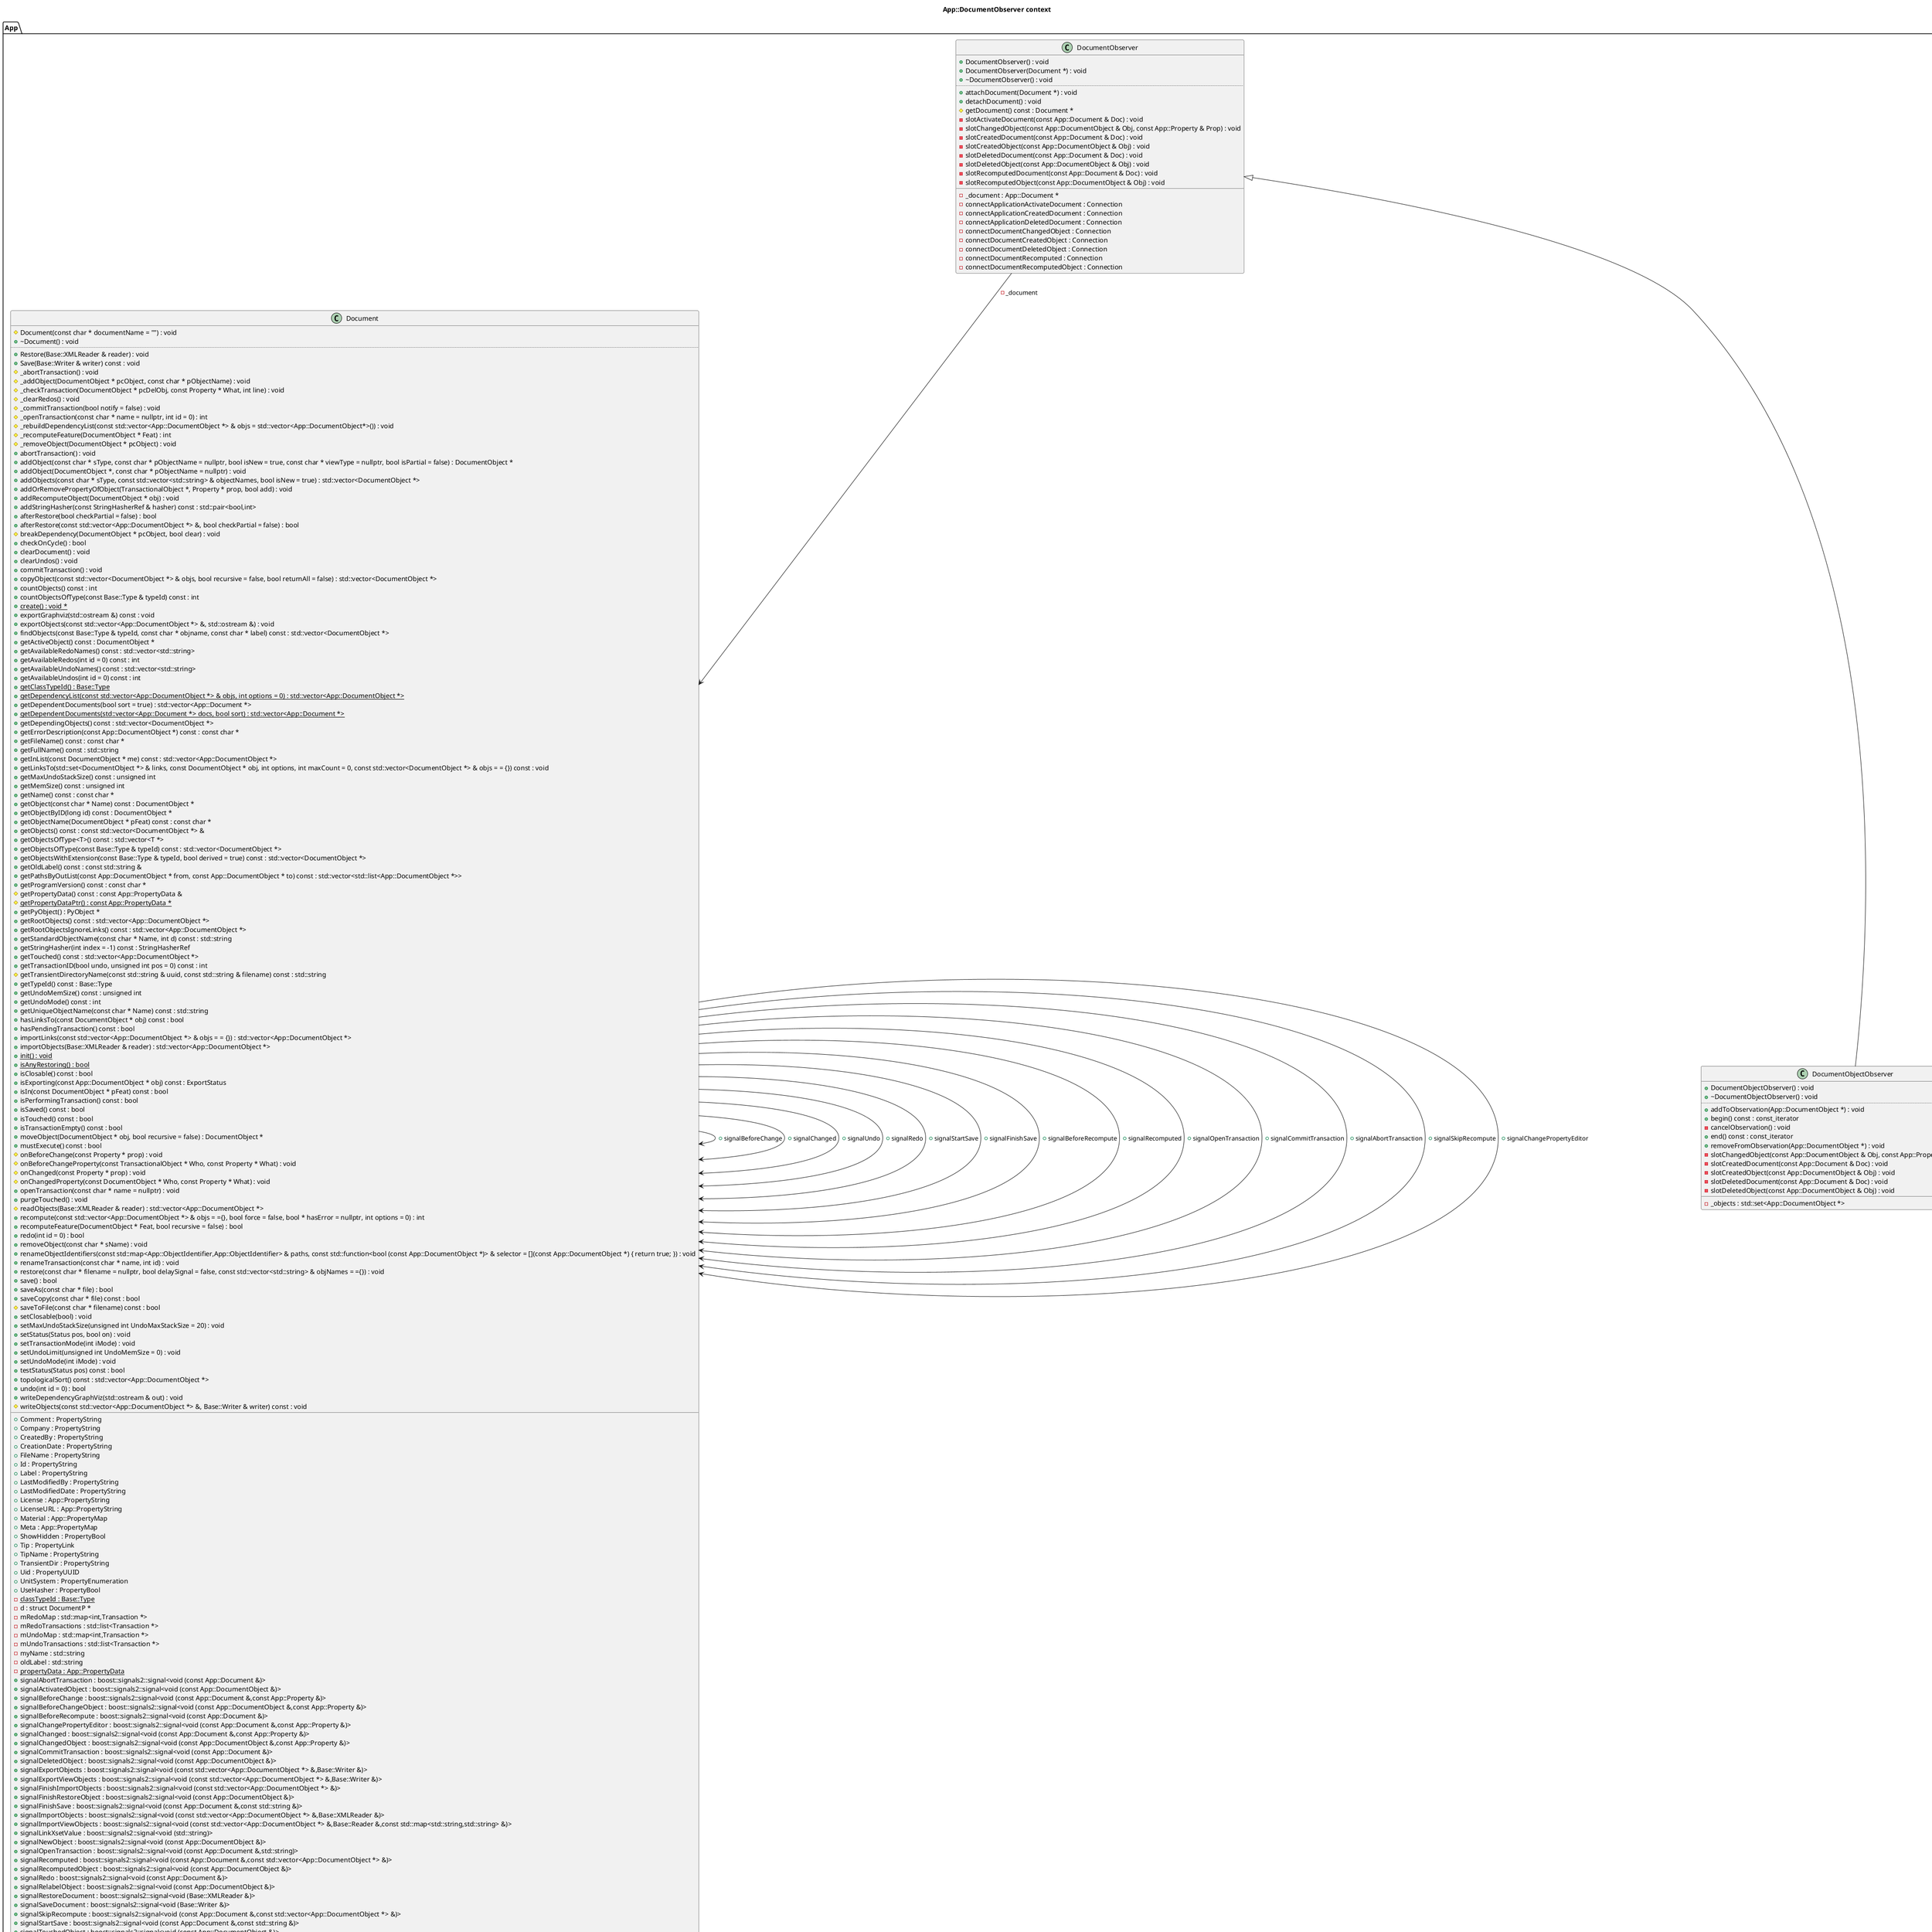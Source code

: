 @startuml
title App::DocumentObserver context
package [App] as C_0018282610363821501524 {
class "Document" as C_0016033603647734666392
class C_0016033603647734666392 [[https://github.com/FreeCAD/FreeCAD/blob/2fcc5317fe3aee96ca73475986a577719fc78e20/src/App/Document.h#L61{Document}]] {
#Document(const char * documentName = "") : void [[[https://github.com/FreeCAD/FreeCAD/blob/2fcc5317fe3aee96ca73475986a577719fc78e20/src/App/Document.h#L553{Document}]]]
+~Document() : void [[[https://github.com/FreeCAD/FreeCAD/blob/2fcc5317fe3aee96ca73475986a577719fc78e20/src/App/Document.h#L549{~Document}]]]
..
+Restore(Base::XMLReader & reader) : void [[[https://github.com/FreeCAD/FreeCAD/blob/2fcc5317fe3aee96ca73475986a577719fc78e20/src/App/Document.h#L245{Restore}]]]
+Save(Base::Writer & writer) const : void [[[https://github.com/FreeCAD/FreeCAD/blob/2fcc5317fe3aee96ca73475986a577719fc78e20/src/App/Document.h#L244{Save}]]]
#_abortTransaction() : void [[[https://github.com/FreeCAD/FreeCAD/blob/2fcc5317fe3aee96ca73475986a577719fc78e20/src/App/Document.h#L595{_abortTransaction}]]]
#_addObject(DocumentObject * pcObject, const char * pObjectName) : void [[[https://github.com/FreeCAD/FreeCAD/blob/2fcc5317fe3aee96ca73475986a577719fc78e20/src/App/Document.h#L556{_addObject}]]]
#_checkTransaction(DocumentObject * pcDelObj, const Property * What, int line) : void [[[https://github.com/FreeCAD/FreeCAD/blob/2fcc5317fe3aee96ca73475986a577719fc78e20/src/App/Document.h#L558{_checkTransaction}]]]
#_clearRedos() : void [[[https://github.com/FreeCAD/FreeCAD/blob/2fcc5317fe3aee96ca73475986a577719fc78e20/src/App/Document.h#L573{_clearRedos}]]]
#_commitTransaction(bool notify = false) : void [[[https://github.com/FreeCAD/FreeCAD/blob/2fcc5317fe3aee96ca73475986a577719fc78e20/src/App/Document.h#L593{_commitTransaction}]]]
#_openTransaction(const char * name = nullptr, int id = 0) : int [[[https://github.com/FreeCAD/FreeCAD/blob/2fcc5317fe3aee96ca73475986a577719fc78e20/src/App/Document.h#L591{_openTransaction}]]]
#_rebuildDependencyList(const std::vector<App::DocumentObject *> & objs = std::vector<App::DocumentObject*>()) : void [[[https://github.com/FreeCAD/FreeCAD/blob/2fcc5317fe3aee96ca73475986a577719fc78e20/src/App/Document.h#L576{_rebuildDependencyList}]]]
#_recomputeFeature(DocumentObject * Feat) : int [[[https://github.com/FreeCAD/FreeCAD/blob/2fcc5317fe3aee96ca73475986a577719fc78e20/src/App/Document.h#L572{_recomputeFeature}]]]
#_removeObject(DocumentObject * pcObject) : void [[[https://github.com/FreeCAD/FreeCAD/blob/2fcc5317fe3aee96ca73475986a577719fc78e20/src/App/Document.h#L555{_removeObject}]]]
+abortTransaction() : void [[[https://github.com/FreeCAD/FreeCAD/blob/2fcc5317fe3aee96ca73475986a577719fc78e20/src/App/Document.h#L401{abortTransaction}]]]
+addObject(const char * sType, const char * pObjectName = nullptr, bool isNew = true, const char * viewType = nullptr, bool isPartial = false) : DocumentObject * [[[https://github.com/FreeCAD/FreeCAD/blob/2fcc5317fe3aee96ca73475986a577719fc78e20/src/App/Document.h#L260{addObject}]]]
+addObject(DocumentObject *, const char * pObjectName = nullptr) : void [[[https://github.com/FreeCAD/FreeCAD/blob/2fcc5317fe3aee96ca73475986a577719fc78e20/src/App/Document.h#L278{addObject}]]]
+addObjects(const char * sType, const std::vector<std::string> & objectNames, bool isNew = true) : std::vector<DocumentObject *> [[[https://github.com/FreeCAD/FreeCAD/blob/2fcc5317fe3aee96ca73475986a577719fc78e20/src/App/Document.h#L268{addObjects}]]]
+addOrRemovePropertyOfObject(TransactionalObject *, Property * prop, bool add) : void [[[https://github.com/FreeCAD/FreeCAD/blob/2fcc5317fe3aee96ca73475986a577719fc78e20/src/App/Document.h#L434{addOrRemovePropertyOfObject}]]]
+addRecomputeObject(DocumentObject * obj) : void [[[https://github.com/FreeCAD/FreeCAD/blob/2fcc5317fe3aee96ca73475986a577719fc78e20/src/App/Document.h#L527{addRecomputeObject}]]]
+addStringHasher(const StringHasherRef & hasher) const : std::pair<bool,int> [[[https://github.com/FreeCAD/FreeCAD/blob/2fcc5317fe3aee96ca73475986a577719fc78e20/src/App/Document.h#L496{addStringHasher}]]]
+afterRestore(bool checkPartial = false) : bool [[[https://github.com/FreeCAD/FreeCAD/blob/2fcc5317fe3aee96ca73475986a577719fc78e20/src/App/Document.h#L203{afterRestore}]]]
+afterRestore(const std::vector<App::DocumentObject *> &, bool checkPartial = false) : bool [[[https://github.com/FreeCAD/FreeCAD/blob/2fcc5317fe3aee96ca73475986a577719fc78e20/src/App/Document.h#L204{afterRestore}]]]
#breakDependency(DocumentObject * pcObject, bool clear) : void [[[https://github.com/FreeCAD/FreeCAD/blob/2fcc5317fe3aee96ca73475986a577719fc78e20/src/App/Document.h#L559{breakDependency}]]]
+checkOnCycle() : bool [[[https://github.com/FreeCAD/FreeCAD/blob/2fcc5317fe3aee96ca73475986a577719fc78e20/src/App/Document.h#L442{checkOnCycle}]]]
+clearDocument() : void [[[https://github.com/FreeCAD/FreeCAD/blob/2fcc5317fe3aee96ca73475986a577719fc78e20/src/App/Document.h#L190{clearDocument}]]]
+clearUndos() : void [[[https://github.com/FreeCAD/FreeCAD/blob/2fcc5317fe3aee96ca73475986a577719fc78e20/src/App/Document.h#L418{clearUndos}]]]
+commitTransaction() : void [[[https://github.com/FreeCAD/FreeCAD/blob/2fcc5317fe3aee96ca73475986a577719fc78e20/src/App/Document.h#L399{commitTransaction}]]]
+copyObject(const std::vector<DocumentObject *> & objs, bool recursive = false, bool returnAll = false) : std::vector<DocumentObject *> [[[https://github.com/FreeCAD/FreeCAD/blob/2fcc5317fe3aee96ca73475986a577719fc78e20/src/App/Document.h#L292{copyObject}]]]
+countObjects() const : int [[[https://github.com/FreeCAD/FreeCAD/blob/2fcc5317fe3aee96ca73475986a577719fc78e20/src/App/Document.h#L328{countObjects}]]]
+countObjectsOfType(const Base::Type & typeId) const : int [[[https://github.com/FreeCAD/FreeCAD/blob/2fcc5317fe3aee96ca73475986a577719fc78e20/src/App/Document.h#L326{countObjectsOfType}]]]
{static} +create() : void * [[[https://github.com/FreeCAD/FreeCAD/blob/2fcc5317fe3aee96ca73475986a577719fc78e20/src/Base/BaseClass.h#L52{create}]]]
+exportGraphviz(std::ostream &) const : void [[[https://github.com/FreeCAD/FreeCAD/blob/2fcc5317fe3aee96ca73475986a577719fc78e20/src/App/Document.h#L211{exportGraphviz}]]]
+exportObjects(const std::vector<App::DocumentObject *> &, std::ostream &) : void [[[https://github.com/FreeCAD/FreeCAD/blob/2fcc5317fe3aee96ca73475986a577719fc78e20/src/App/Document.h#L210{exportObjects}]]]
+findObjects(const Base::Type & typeId, const char * objname, const char * label) const : std::vector<DocumentObject *> [[[https://github.com/FreeCAD/FreeCAD/blob/2fcc5317fe3aee96ca73475986a577719fc78e20/src/App/Document.h#L323{findObjects}]]]
+getActiveObject() const : DocumentObject * [[[https://github.com/FreeCAD/FreeCAD/blob/2fcc5317fe3aee96ca73475986a577719fc78e20/src/App/Document.h#L303{getActiveObject}]]]
+getAvailableRedoNames() const : std::vector<std::string> [[[https://github.com/FreeCAD/FreeCAD/blob/2fcc5317fe3aee96ca73475986a577719fc78e20/src/App/Document.h#L428{getAvailableRedoNames}]]]
+getAvailableRedos(int id = 0) const : int [[[https://github.com/FreeCAD/FreeCAD/blob/2fcc5317fe3aee96ca73475986a577719fc78e20/src/App/Document.h#L426{getAvailableRedos}]]]
+getAvailableUndoNames() const : std::vector<std::string> [[[https://github.com/FreeCAD/FreeCAD/blob/2fcc5317fe3aee96ca73475986a577719fc78e20/src/App/Document.h#L422{getAvailableUndoNames}]]]
+getAvailableUndos(int id = 0) const : int [[[https://github.com/FreeCAD/FreeCAD/blob/2fcc5317fe3aee96ca73475986a577719fc78e20/src/App/Document.h#L420{getAvailableUndos}]]]
{static} +getClassTypeId() : Base::Type [[[https://github.com/FreeCAD/FreeCAD/blob/2fcc5317fe3aee96ca73475986a577719fc78e20/src/Base/BaseClass.h#L49{getClassTypeId}]]]
{static} +getDependencyList(const std::vector<App::DocumentObject *> & objs, int options = 0) : std::vector<App::DocumentObject *> [[[https://github.com/FreeCAD/FreeCAD/blob/2fcc5317fe3aee96ca73475986a577719fc78e20/src/App/Document.h#L464{getDependencyList}]]]
+getDependentDocuments(bool sort = true) : std::vector<App::Document *> [[[https://github.com/FreeCAD/FreeCAD/blob/2fcc5317fe3aee96ca73475986a577719fc78e20/src/App/Document.h#L467{getDependentDocuments}]]]
{static} +getDependentDocuments(std::vector<App::Document *> docs, bool sort) : std::vector<App::Document *> [[[https://github.com/FreeCAD/FreeCAD/blob/2fcc5317fe3aee96ca73475986a577719fc78e20/src/App/Document.h#L468{getDependentDocuments}]]]
+getDependingObjects() const : std::vector<DocumentObject *> [[[https://github.com/FreeCAD/FreeCAD/blob/2fcc5317fe3aee96ca73475986a577719fc78e20/src/App/Document.h#L317{getDependingObjects}]]]
+getErrorDescription(const App::DocumentObject *) const : const char * [[[https://github.com/FreeCAD/FreeCAD/blob/2fcc5317fe3aee96ca73475986a577719fc78e20/src/App/Document.h#L356{getErrorDescription}]]]
+getFileName() const : const char * [[[https://github.com/FreeCAD/FreeCAD/blob/2fcc5317fe3aee96ca73475986a577719fc78e20/src/App/Document.h#L241{getFileName}]]]
+getFullName() const : std::string [[[https://github.com/FreeCAD/FreeCAD/blob/2fcc5317fe3aee96ca73475986a577719fc78e20/src/App/Document.h#L536{getFullName}]]]
+getInList(const DocumentObject * me) const : std::vector<App::DocumentObject *> [[[https://github.com/FreeCAD/FreeCAD/blob/2fcc5317fe3aee96ca73475986a577719fc78e20/src/App/Document.h#L444{getInList}]]]
+getLinksTo(std::set<DocumentObject *> & links, const DocumentObject * obj, int options, int maxCount = 0, const std::vector<DocumentObject *> & objs = = {}) const : void [[[https://github.com/FreeCAD/FreeCAD/blob/2fcc5317fe3aee96ca73475986a577719fc78e20/src/App/Document.h#L519{getLinksTo}]]]
+getMaxUndoStackSize() const : unsigned int [[[https://github.com/FreeCAD/FreeCAD/blob/2fcc5317fe3aee96ca73475986a577719fc78e20/src/App/Document.h#L416{getMaxUndoStackSize}]]]
+getMemSize() const : unsigned int [[[https://github.com/FreeCAD/FreeCAD/blob/2fcc5317fe3aee96ca73475986a577719fc78e20/src/App/Document.h#L248{getMemSize}]]]
+getName() const : const char * [[[https://github.com/FreeCAD/FreeCAD/blob/2fcc5317fe3aee96ca73475986a577719fc78e20/src/App/Document.h#L232{getName}]]]
+getObject(const char * Name) const : DocumentObject * [[[https://github.com/FreeCAD/FreeCAD/blob/2fcc5317fe3aee96ca73475986a577719fc78e20/src/App/Document.h#L305{getObject}]]]
+getObjectByID(long id) const : DocumentObject * [[[https://github.com/FreeCAD/FreeCAD/blob/2fcc5317fe3aee96ca73475986a577719fc78e20/src/App/Document.h#L307{getObjectByID}]]]
+getObjectName(DocumentObject * pFeat) const : const char * [[[https://github.com/FreeCAD/FreeCAD/blob/2fcc5317fe3aee96ca73475986a577719fc78e20/src/App/Document.h#L311{getObjectName}]]]
+getObjects() const : const std::vector<DocumentObject *> & [[[https://github.com/FreeCAD/FreeCAD/blob/2fcc5317fe3aee96ca73475986a577719fc78e20/src/App/Document.h#L319{getObjects}]]]
+getObjectsOfType<T>() const : std::vector<T *>
+getObjectsOfType(const Base::Type & typeId) const : std::vector<DocumentObject *> [[[https://github.com/FreeCAD/FreeCAD/blob/2fcc5317fe3aee96ca73475986a577719fc78e20/src/App/Document.h#L320{getObjectsOfType}]]]
+getObjectsWithExtension(const Base::Type & typeId, bool derived = true) const : std::vector<DocumentObject *> [[[https://github.com/FreeCAD/FreeCAD/blob/2fcc5317fe3aee96ca73475986a577719fc78e20/src/App/Document.h#L322{getObjectsWithExtension}]]]
+getOldLabel() const : const std::string & [[[https://github.com/FreeCAD/FreeCAD/blob/2fcc5317fe3aee96ca73475986a577719fc78e20/src/App/Document.h#L529{getOldLabel}]]]
+getPathsByOutList(const App::DocumentObject * from, const App::DocumentObject * to) const : std::vector<std::list<App::DocumentObject *>> [[[https://github.com/FreeCAD/FreeCAD/blob/2fcc5317fe3aee96ca73475986a577719fc78e20/src/App/Document.h#L479{getPathsByOutList}]]]
+getProgramVersion() const : const char * [[[https://github.com/FreeCAD/FreeCAD/blob/2fcc5317fe3aee96ca73475986a577719fc78e20/src/App/Document.h#L234{getProgramVersion}]]]
#getPropertyData() const : const App::PropertyData & [[[https://github.com/FreeCAD/FreeCAD/blob/2fcc5317fe3aee96ca73475986a577719fc78e20/src/App/PropertyContainer.h#L307{getPropertyData}]]]
{static} #getPropertyDataPtr() : const App::PropertyData * [[[https://github.com/FreeCAD/FreeCAD/blob/2fcc5317fe3aee96ca73475986a577719fc78e20/src/App/PropertyContainer.h#L306{getPropertyDataPtr}]]]
+getPyObject() : PyObject * [[[https://github.com/FreeCAD/FreeCAD/blob/2fcc5317fe3aee96ca73475986a577719fc78e20/src/App/Document.h#L534{getPyObject}]]]
+getRootObjects() const : std::vector<App::DocumentObject *> [[[https://github.com/FreeCAD/FreeCAD/blob/2fcc5317fe3aee96ca73475986a577719fc78e20/src/App/Document.h#L475{getRootObjects}]]]
+getRootObjectsIgnoreLinks() const : std::vector<App::DocumentObject *> [[[https://github.com/FreeCAD/FreeCAD/blob/2fcc5317fe3aee96ca73475986a577719fc78e20/src/App/Document.h#L477{getRootObjectsIgnoreLinks}]]]
+getStandardObjectName(const char * Name, int d) const : std::string [[[https://github.com/FreeCAD/FreeCAD/blob/2fcc5317fe3aee96ca73475986a577719fc78e20/src/App/Document.h#L315{getStandardObjectName}]]]
+getStringHasher(int index = -1) const : StringHasherRef [[[https://github.com/FreeCAD/FreeCAD/blob/2fcc5317fe3aee96ca73475986a577719fc78e20/src/App/Document.h#L508{getStringHasher}]]]
+getTouched() const : std::vector<App::DocumentObject *> [[[https://github.com/FreeCAD/FreeCAD/blob/2fcc5317fe3aee96ca73475986a577719fc78e20/src/App/Document.h#L341{getTouched}]]]
+getTransactionID(bool undo, unsigned int pos = 0) const : int [[[https://github.com/FreeCAD/FreeCAD/blob/2fcc5317fe3aee96ca73475986a577719fc78e20/src/App/Document.h#L405{getTransactionID}]]]
#getTransientDirectoryName(const std::string & uuid, const std::string & filename) const : std::string [[[https://github.com/FreeCAD/FreeCAD/blob/2fcc5317fe3aee96ca73475986a577719fc78e20/src/App/Document.h#L579{getTransientDirectoryName}]]]
+getTypeId() const : Base::Type [[[https://github.com/FreeCAD/FreeCAD/blob/2fcc5317fe3aee96ca73475986a577719fc78e20/src/Base/BaseClass.h#L50{getTypeId}]]]
+getUndoMemSize() const : unsigned int [[[https://github.com/FreeCAD/FreeCAD/blob/2fcc5317fe3aee96ca73475986a577719fc78e20/src/App/Document.h#L412{getUndoMemSize}]]]
+getUndoMode() const : int [[[https://github.com/FreeCAD/FreeCAD/blob/2fcc5317fe3aee96ca73475986a577719fc78e20/src/App/Document.h#L384{getUndoMode}]]]
+getUniqueObjectName(const char * Name) const : std::string [[[https://github.com/FreeCAD/FreeCAD/blob/2fcc5317fe3aee96ca73475986a577719fc78e20/src/App/Document.h#L313{getUniqueObjectName}]]]
+hasLinksTo(const DocumentObject * obj) const : bool [[[https://github.com/FreeCAD/FreeCAD/blob/2fcc5317fe3aee96ca73475986a577719fc78e20/src/App/Document.h#L524{hasLinksTo}]]]
+hasPendingTransaction() const : bool [[[https://github.com/FreeCAD/FreeCAD/blob/2fcc5317fe3aee96ca73475986a577719fc78e20/src/App/Document.h#L403{hasPendingTransaction}]]]
+importLinks(const std::vector<App::DocumentObject *> & objs = = {}) : std::vector<App::DocumentObject *> [[[https://github.com/FreeCAD/FreeCAD/blob/2fcc5317fe3aee96ca73475986a577719fc78e20/src/App/Document.h#L225{importLinks}]]]
+importObjects(Base::XMLReader & reader) : std::vector<App::DocumentObject *> [[[https://github.com/FreeCAD/FreeCAD/blob/2fcc5317fe3aee96ca73475986a577719fc78e20/src/App/Document.h#L212{importObjects}]]]
{static} +init() : void [[[https://github.com/FreeCAD/FreeCAD/blob/2fcc5317fe3aee96ca73475986a577719fc78e20/src/Base/BaseClass.h#L51{init}]]]
{static} +isAnyRestoring() : bool [[[https://github.com/FreeCAD/FreeCAD/blob/2fcc5317fe3aee96ca73475986a577719fc78e20/src/App/Document.h#L539{isAnyRestoring}]]]
+isClosable() const : bool [[[https://github.com/FreeCAD/FreeCAD/blob/2fcc5317fe3aee96ca73475986a577719fc78e20/src/App/Document.h#L345{isClosable}]]]
+isExporting(const App::DocumentObject * obj) const : ExportStatus [[[https://github.com/FreeCAD/FreeCAD/blob/2fcc5317fe3aee96ca73475986a577719fc78e20/src/App/Document.h#L209{isExporting}]]]
+isIn(const DocumentObject * pFeat) const : bool [[[https://github.com/FreeCAD/FreeCAD/blob/2fcc5317fe3aee96ca73475986a577719fc78e20/src/App/Document.h#L309{isIn}]]]
+isPerformingTransaction() const : bool [[[https://github.com/FreeCAD/FreeCAD/blob/2fcc5317fe3aee96ca73475986a577719fc78e20/src/App/Document.h#L432{isPerformingTransaction}]]]
+isSaved() const : bool [[[https://github.com/FreeCAD/FreeCAD/blob/2fcc5317fe3aee96ca73475986a577719fc78e20/src/App/Document.h#L230{isSaved}]]]
+isTouched() const : bool [[[https://github.com/FreeCAD/FreeCAD/blob/2fcc5317fe3aee96ca73475986a577719fc78e20/src/App/Document.h#L337{isTouched}]]]
+isTransactionEmpty() const : bool [[[https://github.com/FreeCAD/FreeCAD/blob/2fcc5317fe3aee96ca73475986a577719fc78e20/src/App/Document.h#L408{isTransactionEmpty}]]]
+moveObject(DocumentObject * obj, bool recursive = false) : DocumentObject * [[[https://github.com/FreeCAD/FreeCAD/blob/2fcc5317fe3aee96ca73475986a577719fc78e20/src/App/Document.h#L301{moveObject}]]]
+mustExecute() const : bool [[[https://github.com/FreeCAD/FreeCAD/blob/2fcc5317fe3aee96ca73475986a577719fc78e20/src/App/Document.h#L339{mustExecute}]]]
#onBeforeChange(const Property * prop) : void [[[https://github.com/FreeCAD/FreeCAD/blob/2fcc5317fe3aee96ca73475986a577719fc78e20/src/App/Document.h#L564{onBeforeChange}]]]
#onBeforeChangeProperty(const TransactionalObject * Who, const Property * What) : void [[[https://github.com/FreeCAD/FreeCAD/blob/2fcc5317fe3aee96ca73475986a577719fc78e20/src/App/Document.h#L567{onBeforeChangeProperty}]]]
#onChanged(const Property * prop) : void [[[https://github.com/FreeCAD/FreeCAD/blob/2fcc5317fe3aee96ca73475986a577719fc78e20/src/App/Document.h#L565{onChanged}]]]
#onChangedProperty(const DocumentObject * Who, const Property * What) : void [[[https://github.com/FreeCAD/FreeCAD/blob/2fcc5317fe3aee96ca73475986a577719fc78e20/src/App/Document.h#L569{onChangedProperty}]]]
+openTransaction(const char * name = nullptr) : void [[[https://github.com/FreeCAD/FreeCAD/blob/2fcc5317fe3aee96ca73475986a577719fc78e20/src/App/Document.h#L395{openTransaction}]]]
+purgeTouched() : void [[[https://github.com/FreeCAD/FreeCAD/blob/2fcc5317fe3aee96ca73475986a577719fc78e20/src/App/Document.h#L335{purgeTouched}]]]
#readObjects(Base::XMLReader & reader) : std::vector<App::DocumentObject *> [[[https://github.com/FreeCAD/FreeCAD/blob/2fcc5317fe3aee96ca73475986a577719fc78e20/src/App/Document.h#L560{readObjects}]]]
+recompute(const std::vector<App::DocumentObject *> & objs = ={}, bool force = false, bool * hasError = nullptr, int options = 0) : int [[[https://github.com/FreeCAD/FreeCAD/blob/2fcc5317fe3aee96ca73475986a577719fc78e20/src/App/Document.h#L351{recompute}]]]
+recomputeFeature(DocumentObject * Feat, bool recursive = false) : bool [[[https://github.com/FreeCAD/FreeCAD/blob/2fcc5317fe3aee96ca73475986a577719fc78e20/src/App/Document.h#L354{recomputeFeature}]]]
+redo(int id = 0) : bool [[[https://github.com/FreeCAD/FreeCAD/blob/2fcc5317fe3aee96ca73475986a577719fc78e20/src/App/Document.h#L430{redo}]]]
+removeObject(const char * sName) : void [[[https://github.com/FreeCAD/FreeCAD/blob/2fcc5317fe3aee96ca73475986a577719fc78e20/src/App/Document.h#L270{removeObject}]]]
+renameObjectIdentifiers(const std::map<App::ObjectIdentifier,App::ObjectIdentifier> & paths, const std::function<bool (const App::DocumentObject *)> & selector = [](const App::DocumentObject *) { return true; }) : void [[[https://github.com/FreeCAD/FreeCAD/blob/2fcc5317fe3aee96ca73475986a577719fc78e20/src/App/Document.h#L532{renameObjectIdentifiers}]]]
+renameTransaction(const char * name, int id) : void [[[https://github.com/FreeCAD/FreeCAD/blob/2fcc5317fe3aee96ca73475986a577719fc78e20/src/App/Document.h#L397{renameTransaction}]]]
+restore(const char * filename = nullptr, bool delaySignal = false, const std::vector<std::string> & objNames = ={}) : void [[[https://github.com/FreeCAD/FreeCAD/blob/2fcc5317fe3aee96ca73475986a577719fc78e20/src/App/Document.h#L201{restore}]]]
+save() : bool [[[https://github.com/FreeCAD/FreeCAD/blob/2fcc5317fe3aee96ca73475986a577719fc78e20/src/App/Document.h#L197{save}]]]
+saveAs(const char * file) : bool [[[https://github.com/FreeCAD/FreeCAD/blob/2fcc5317fe3aee96ca73475986a577719fc78e20/src/App/Document.h#L198{saveAs}]]]
+saveCopy(const char * file) const : bool [[[https://github.com/FreeCAD/FreeCAD/blob/2fcc5317fe3aee96ca73475986a577719fc78e20/src/App/Document.h#L199{saveCopy}]]]
#saveToFile(const char * filename) const : bool [[[https://github.com/FreeCAD/FreeCAD/blob/2fcc5317fe3aee96ca73475986a577719fc78e20/src/App/Document.h#L562{saveToFile}]]]
+setClosable(bool) : void [[[https://github.com/FreeCAD/FreeCAD/blob/2fcc5317fe3aee96ca73475986a577719fc78e20/src/App/Document.h#L343{setClosable}]]]
+setMaxUndoStackSize(unsigned int UndoMaxStackSize = 20) : void [[[https://github.com/FreeCAD/FreeCAD/blob/2fcc5317fe3aee96ca73475986a577719fc78e20/src/App/Document.h#L414{setMaxUndoStackSize}]]]
+setStatus(Status pos, bool on) : void [[[https://github.com/FreeCAD/FreeCAD/blob/2fcc5317fe3aee96ca73475986a577719fc78e20/src/App/Document.h#L360{setStatus}]]]
+setTransactionMode(int iMode) : void [[[https://github.com/FreeCAD/FreeCAD/blob/2fcc5317fe3aee96ca73475986a577719fc78e20/src/App/Document.h#L386{setTransactionMode}]]]
+setUndoLimit(unsigned int UndoMemSize = 0) : void [[[https://github.com/FreeCAD/FreeCAD/blob/2fcc5317fe3aee96ca73475986a577719fc78e20/src/App/Document.h#L410{setUndoLimit}]]]
+setUndoMode(int iMode) : void [[[https://github.com/FreeCAD/FreeCAD/blob/2fcc5317fe3aee96ca73475986a577719fc78e20/src/App/Document.h#L382{setUndoMode}]]]
+testStatus(Status pos) const : bool [[[https://github.com/FreeCAD/FreeCAD/blob/2fcc5317fe3aee96ca73475986a577719fc78e20/src/App/Document.h#L358{testStatus}]]]
+topologicalSort() const : std::vector<App::DocumentObject *> [[[https://github.com/FreeCAD/FreeCAD/blob/2fcc5317fe3aee96ca73475986a577719fc78e20/src/App/Document.h#L473{topologicalSort}]]]
+undo(int id = 0) : bool [[[https://github.com/FreeCAD/FreeCAD/blob/2fcc5317fe3aee96ca73475986a577719fc78e20/src/App/Document.h#L424{undo}]]]
+writeDependencyGraphViz(std::ostream & out) : void [[[https://github.com/FreeCAD/FreeCAD/blob/2fcc5317fe3aee96ca73475986a577719fc78e20/src/App/Document.h#L440{writeDependencyGraphViz}]]]
#writeObjects(const std::vector<App::DocumentObject *> &, Base::Writer & writer) const : void [[[https://github.com/FreeCAD/FreeCAD/blob/2fcc5317fe3aee96ca73475986a577719fc78e20/src/App/Document.h#L561{writeObjects}]]]
__
+Comment : PropertyString [[[https://github.com/FreeCAD/FreeCAD/blob/2fcc5317fe3aee96ca73475986a577719fc78e20/src/App/Document.h#L100{Comment}]]]
+Company : PropertyString [[[https://github.com/FreeCAD/FreeCAD/blob/2fcc5317fe3aee96ca73475986a577719fc78e20/src/App/Document.h#L96{Company}]]]
+CreatedBy : PropertyString [[[https://github.com/FreeCAD/FreeCAD/blob/2fcc5317fe3aee96ca73475986a577719fc78e20/src/App/Document.h#L90{CreatedBy}]]]
+CreationDate : PropertyString [[[https://github.com/FreeCAD/FreeCAD/blob/2fcc5317fe3aee96ca73475986a577719fc78e20/src/App/Document.h#L91{CreationDate}]]]
+FileName : PropertyString [[[https://github.com/FreeCAD/FreeCAD/blob/2fcc5317fe3aee96ca73475986a577719fc78e20/src/App/Document.h#L88{FileName}]]]
+Id : PropertyString [[[https://github.com/FreeCAD/FreeCAD/blob/2fcc5317fe3aee96ca73475986a577719fc78e20/src/App/Document.h#L102{Id}]]]
+Label : PropertyString [[[https://github.com/FreeCAD/FreeCAD/blob/2fcc5317fe3aee96ca73475986a577719fc78e20/src/App/Document.h#L86{Label}]]]
+LastModifiedBy : PropertyString [[[https://github.com/FreeCAD/FreeCAD/blob/2fcc5317fe3aee96ca73475986a577719fc78e20/src/App/Document.h#L93{LastModifiedBy}]]]
+LastModifiedDate : PropertyString [[[https://github.com/FreeCAD/FreeCAD/blob/2fcc5317fe3aee96ca73475986a577719fc78e20/src/App/Document.h#L94{LastModifiedDate}]]]
+License : App::PropertyString [[[https://github.com/FreeCAD/FreeCAD/blob/2fcc5317fe3aee96ca73475986a577719fc78e20/src/App/Document.h#L106{License}]]]
+LicenseURL : App::PropertyString [[[https://github.com/FreeCAD/FreeCAD/blob/2fcc5317fe3aee96ca73475986a577719fc78e20/src/App/Document.h#L108{LicenseURL}]]]
+Material : App::PropertyMap [[[https://github.com/FreeCAD/FreeCAD/blob/2fcc5317fe3aee96ca73475986a577719fc78e20/src/App/Document.h#L112{Material}]]]
+Meta : App::PropertyMap [[[https://github.com/FreeCAD/FreeCAD/blob/2fcc5317fe3aee96ca73475986a577719fc78e20/src/App/Document.h#L110{Meta}]]]
+ShowHidden : PropertyBool [[[https://github.com/FreeCAD/FreeCAD/blob/2fcc5317fe3aee96ca73475986a577719fc78e20/src/App/Document.h#L120{ShowHidden}]]]
+Tip : PropertyLink [[[https://github.com/FreeCAD/FreeCAD/blob/2fcc5317fe3aee96ca73475986a577719fc78e20/src/App/Document.h#L116{Tip}]]]
+TipName : PropertyString [[[https://github.com/FreeCAD/FreeCAD/blob/2fcc5317fe3aee96ca73475986a577719fc78e20/src/App/Document.h#L118{TipName}]]]
+TransientDir : PropertyString [[[https://github.com/FreeCAD/FreeCAD/blob/2fcc5317fe3aee96ca73475986a577719fc78e20/src/App/Document.h#L114{TransientDir}]]]
+Uid : PropertyUUID [[[https://github.com/FreeCAD/FreeCAD/blob/2fcc5317fe3aee96ca73475986a577719fc78e20/src/App/Document.h#L104{Uid}]]]
+UnitSystem : PropertyEnumeration [[[https://github.com/FreeCAD/FreeCAD/blob/2fcc5317fe3aee96ca73475986a577719fc78e20/src/App/Document.h#L98{UnitSystem}]]]
+UseHasher : PropertyBool [[[https://github.com/FreeCAD/FreeCAD/blob/2fcc5317fe3aee96ca73475986a577719fc78e20/src/App/Document.h#L122{UseHasher}]]]
{static} -classTypeId : Base::Type [[[https://github.com/FreeCAD/FreeCAD/blob/2fcc5317fe3aee96ca73475986a577719fc78e20/src/Base/BaseClass.h#L55{classTypeId}]]]
-d : struct DocumentP * [[[https://github.com/FreeCAD/FreeCAD/blob/2fcc5317fe3aee96ca73475986a577719fc78e20/src/App/Document.h#L604{d}]]]
-mRedoMap : std::map<int,Transaction *> [[[https://github.com/FreeCAD/FreeCAD/blob/2fcc5317fe3aee96ca73475986a577719fc78e20/src/App/Document.h#L602{mRedoMap}]]]
-mRedoTransactions : std::list<Transaction *> [[[https://github.com/FreeCAD/FreeCAD/blob/2fcc5317fe3aee96ca73475986a577719fc78e20/src/App/Document.h#L601{mRedoTransactions}]]]
-mUndoMap : std::map<int,Transaction *> [[[https://github.com/FreeCAD/FreeCAD/blob/2fcc5317fe3aee96ca73475986a577719fc78e20/src/App/Document.h#L600{mUndoMap}]]]
-mUndoTransactions : std::list<Transaction *> [[[https://github.com/FreeCAD/FreeCAD/blob/2fcc5317fe3aee96ca73475986a577719fc78e20/src/App/Document.h#L599{mUndoTransactions}]]]
-myName : std::string [[[https://github.com/FreeCAD/FreeCAD/blob/2fcc5317fe3aee96ca73475986a577719fc78e20/src/App/Document.h#L607{myName}]]]
-oldLabel : std::string [[[https://github.com/FreeCAD/FreeCAD/blob/2fcc5317fe3aee96ca73475986a577719fc78e20/src/App/Document.h#L606{oldLabel}]]]
{static} -propertyData : App::PropertyData [[[https://github.com/FreeCAD/FreeCAD/blob/2fcc5317fe3aee96ca73475986a577719fc78e20/src/App/PropertyContainer.h#L309{propertyData}]]]
+signalAbortTransaction : boost::signals2::signal<void (const App::Document &)> [[[https://github.com/FreeCAD/FreeCAD/blob/2fcc5317fe3aee96ca73475986a577719fc78e20/src/App/Document.h#L182{signalAbortTransaction}]]]
+signalActivatedObject : boost::signals2::signal<void (const App::DocumentObject &)> [[[https://github.com/FreeCAD/FreeCAD/blob/2fcc5317fe3aee96ca73475986a577719fc78e20/src/App/Document.h#L145{signalActivatedObject}]]]
+signalBeforeChange : boost::signals2::signal<void (const App::Document &,const App::Property &)> [[[https://github.com/FreeCAD/FreeCAD/blob/2fcc5317fe3aee96ca73475986a577719fc78e20/src/App/Document.h#L128{signalBeforeChange}]]]
+signalBeforeChangeObject : boost::signals2::signal<void (const App::DocumentObject &,const App::Property &)> [[[https://github.com/FreeCAD/FreeCAD/blob/2fcc5317fe3aee96ca73475986a577719fc78e20/src/App/Document.h#L137{signalBeforeChangeObject}]]]
+signalBeforeRecompute : boost::signals2::signal<void (const App::Document &)> [[[https://github.com/FreeCAD/FreeCAD/blob/2fcc5317fe3aee96ca73475986a577719fc78e20/src/App/Document.h#L174{signalBeforeRecompute}]]]
+signalChangePropertyEditor : boost::signals2::signal<void (const App::Document &,const App::Property &)> [[[https://github.com/FreeCAD/FreeCAD/blob/2fcc5317fe3aee96ca73475986a577719fc78e20/src/App/Document.h#L185{signalChangePropertyEditor}]]]
+signalChanged : boost::signals2::signal<void (const App::Document &,const App::Property &)> [[[https://github.com/FreeCAD/FreeCAD/blob/2fcc5317fe3aee96ca73475986a577719fc78e20/src/App/Document.h#L130{signalChanged}]]]
+signalChangedObject : boost::signals2::signal<void (const App::DocumentObject &,const App::Property &)> [[[https://github.com/FreeCAD/FreeCAD/blob/2fcc5317fe3aee96ca73475986a577719fc78e20/src/App/Document.h#L139{signalChangedObject}]]]
+signalCommitTransaction : boost::signals2::signal<void (const App::Document &)> [[[https://github.com/FreeCAD/FreeCAD/blob/2fcc5317fe3aee96ca73475986a577719fc78e20/src/App/Document.h#L180{signalCommitTransaction}]]]
+signalDeletedObject : boost::signals2::signal<void (const App::DocumentObject &)> [[[https://github.com/FreeCAD/FreeCAD/blob/2fcc5317fe3aee96ca73475986a577719fc78e20/src/App/Document.h#L135{signalDeletedObject}]]]
+signalExportObjects : boost::signals2::signal<void (const std::vector<App::DocumentObject *> &,Base::Writer &)> [[[https://github.com/FreeCAD/FreeCAD/blob/2fcc5317fe3aee96ca73475986a577719fc78e20/src/App/Document.h#L162{signalExportObjects}]]]
+signalExportViewObjects : boost::signals2::signal<void (const std::vector<App::DocumentObject *> &,Base::Writer &)> [[[https://github.com/FreeCAD/FreeCAD/blob/2fcc5317fe3aee96ca73475986a577719fc78e20/src/App/Document.h#L164{signalExportViewObjects}]]]
+signalFinishImportObjects : boost::signals2::signal<void (const std::vector<App::DocumentObject *> &)> [[[https://github.com/FreeCAD/FreeCAD/blob/2fcc5317fe3aee96ca73475986a577719fc78e20/src/App/Document.h#L169{signalFinishImportObjects}]]]
+signalFinishRestoreObject : boost::signals2::signal<void (const App::DocumentObject &)> [[[https://github.com/FreeCAD/FreeCAD/blob/2fcc5317fe3aee96ca73475986a577719fc78e20/src/App/Document.h#L184{signalFinishRestoreObject}]]]
+signalFinishSave : boost::signals2::signal<void (const App::Document &,const std::string &)> [[[https://github.com/FreeCAD/FreeCAD/blob/2fcc5317fe3aee96ca73475986a577719fc78e20/src/App/Document.h#L173{signalFinishSave}]]]
+signalImportObjects : boost::signals2::signal<void (const std::vector<App::DocumentObject *> &,Base::XMLReader &)> [[[https://github.com/FreeCAD/FreeCAD/blob/2fcc5317fe3aee96ca73475986a577719fc78e20/src/App/Document.h#L166{signalImportObjects}]]]
+signalImportViewObjects : boost::signals2::signal<void (const std::vector<App::DocumentObject *> &,Base::Reader &,const std::map<std::string,std::string> &)> [[[https://github.com/FreeCAD/FreeCAD/blob/2fcc5317fe3aee96ca73475986a577719fc78e20/src/App/Document.h#L168{signalImportViewObjects}]]]
+signalLinkXsetValue : boost::signals2::signal<void (std::string)> [[[https://github.com/FreeCAD/FreeCAD/blob/2fcc5317fe3aee96ca73475986a577719fc78e20/src/App/Document.h#L187{signalLinkXsetValue}]]]
+signalNewObject : boost::signals2::signal<void (const App::DocumentObject &)> [[[https://github.com/FreeCAD/FreeCAD/blob/2fcc5317fe3aee96ca73475986a577719fc78e20/src/App/Document.h#L132{signalNewObject}]]]
+signalOpenTransaction : boost::signals2::signal<void (const App::Document &,std::string)> [[[https://github.com/FreeCAD/FreeCAD/blob/2fcc5317fe3aee96ca73475986a577719fc78e20/src/App/Document.h#L178{signalOpenTransaction}]]]
+signalRecomputed : boost::signals2::signal<void (const App::Document &,const std::vector<App::DocumentObject *> &)> [[[https://github.com/FreeCAD/FreeCAD/blob/2fcc5317fe3aee96ca73475986a577719fc78e20/src/App/Document.h#L175{signalRecomputed}]]]
+signalRecomputedObject : boost::signals2::signal<void (const App::DocumentObject &)> [[[https://github.com/FreeCAD/FreeCAD/blob/2fcc5317fe3aee96ca73475986a577719fc78e20/src/App/Document.h#L176{signalRecomputedObject}]]]
+signalRedo : boost::signals2::signal<void (const App::Document &)> [[[https://github.com/FreeCAD/FreeCAD/blob/2fcc5317fe3aee96ca73475986a577719fc78e20/src/App/Document.h#L153{signalRedo}]]]
+signalRelabelObject : boost::signals2::signal<void (const App::DocumentObject &)> [[[https://github.com/FreeCAD/FreeCAD/blob/2fcc5317fe3aee96ca73475986a577719fc78e20/src/App/Document.h#L143{signalRelabelObject}]]]
+signalRestoreDocument : boost::signals2::signal<void (Base::XMLReader &)> [[[https://github.com/FreeCAD/FreeCAD/blob/2fcc5317fe3aee96ca73475986a577719fc78e20/src/App/Document.h#L160{signalRestoreDocument}]]]
+signalSaveDocument : boost::signals2::signal<void (Base::Writer &)> [[[https://github.com/FreeCAD/FreeCAD/blob/2fcc5317fe3aee96ca73475986a577719fc78e20/src/App/Document.h#L159{signalSaveDocument}]]]
+signalSkipRecompute : boost::signals2::signal<void (const App::Document &,const std::vector<App::DocumentObject *> &)> [[[https://github.com/FreeCAD/FreeCAD/blob/2fcc5317fe3aee96ca73475986a577719fc78e20/src/App/Document.h#L183{signalSkipRecompute}]]]
+signalStartSave : boost::signals2::signal<void (const App::Document &,const std::string &)> [[[https://github.com/FreeCAD/FreeCAD/blob/2fcc5317fe3aee96ca73475986a577719fc78e20/src/App/Document.h#L171{signalStartSave}]]]
+signalTouchedObject : boost::signals2::signal<void (const App::DocumentObject &)> [[[https://github.com/FreeCAD/FreeCAD/blob/2fcc5317fe3aee96ca73475986a577719fc78e20/src/App/Document.h#L141{signalTouchedObject}]]]
+signalTransactionAppend : boost::signals2::signal<void (const App::DocumentObject &,Transaction *)> [[[https://github.com/FreeCAD/FreeCAD/blob/2fcc5317fe3aee96ca73475986a577719fc78e20/src/App/Document.h#L147{signalTransactionAppend}]]]
+signalTransactionRemove : boost::signals2::signal<void (const App::DocumentObject &,Transaction *)> [[[https://github.com/FreeCAD/FreeCAD/blob/2fcc5317fe3aee96ca73475986a577719fc78e20/src/App/Document.h#L149{signalTransactionRemove}]]]
+signalUndo : boost::signals2::signal<void (const App::Document &)> [[[https://github.com/FreeCAD/FreeCAD/blob/2fcc5317fe3aee96ca73475986a577719fc78e20/src/App/Document.h#L151{signalUndo}]]]
}
class "DocumentObserver" as C_0012419734982262909081
class C_0012419734982262909081 [[https://github.com/FreeCAD/FreeCAD/blob/2fcc5317fe3aee96ca73475986a577719fc78e20/src/App/DocumentObserver.h#L506{DocumentObserver}]] {
+DocumentObserver() : void [[[https://github.com/FreeCAD/FreeCAD/blob/2fcc5317fe3aee96ca73475986a577719fc78e20/src/App/DocumentObserver.h#L511{DocumentObserver}]]]
+DocumentObserver(Document *) : void [[[https://github.com/FreeCAD/FreeCAD/blob/2fcc5317fe3aee96ca73475986a577719fc78e20/src/App/DocumentObserver.h#L512{DocumentObserver}]]]
+~DocumentObserver() : void [[[https://github.com/FreeCAD/FreeCAD/blob/2fcc5317fe3aee96ca73475986a577719fc78e20/src/App/DocumentObserver.h#L513{~DocumentObserver}]]]
..
+attachDocument(Document *) : void [[[https://github.com/FreeCAD/FreeCAD/blob/2fcc5317fe3aee96ca73475986a577719fc78e20/src/App/DocumentObserver.h#L518{attachDocument}]]]
+detachDocument() : void [[[https://github.com/FreeCAD/FreeCAD/blob/2fcc5317fe3aee96ca73475986a577719fc78e20/src/App/DocumentObserver.h#L522{detachDocument}]]]
#getDocument() const : Document * [[[https://github.com/FreeCAD/FreeCAD/blob/2fcc5317fe3aee96ca73475986a577719fc78e20/src/App/DocumentObserver.h#L543{getDocument}]]]
-slotActivateDocument(const App::Document & Doc) : void [[[https://github.com/FreeCAD/FreeCAD/blob/2fcc5317fe3aee96ca73475986a577719fc78e20/src/App/DocumentObserver.h#L530{slotActivateDocument}]]]
-slotChangedObject(const App::DocumentObject & Obj, const App::Property & Prop) : void [[[https://github.com/FreeCAD/FreeCAD/blob/2fcc5317fe3aee96ca73475986a577719fc78e20/src/App/DocumentObserver.h#L536{slotChangedObject}]]]
-slotCreatedDocument(const App::Document & Doc) : void [[[https://github.com/FreeCAD/FreeCAD/blob/2fcc5317fe3aee96ca73475986a577719fc78e20/src/App/DocumentObserver.h#L526{slotCreatedDocument}]]]
-slotCreatedObject(const App::DocumentObject & Obj) : void [[[https://github.com/FreeCAD/FreeCAD/blob/2fcc5317fe3aee96ca73475986a577719fc78e20/src/App/DocumentObserver.h#L532{slotCreatedObject}]]]
-slotDeletedDocument(const App::Document & Doc) : void [[[https://github.com/FreeCAD/FreeCAD/blob/2fcc5317fe3aee96ca73475986a577719fc78e20/src/App/DocumentObserver.h#L528{slotDeletedDocument}]]]
-slotDeletedObject(const App::DocumentObject & Obj) : void [[[https://github.com/FreeCAD/FreeCAD/blob/2fcc5317fe3aee96ca73475986a577719fc78e20/src/App/DocumentObserver.h#L534{slotDeletedObject}]]]
-slotRecomputedDocument(const App::Document & Doc) : void [[[https://github.com/FreeCAD/FreeCAD/blob/2fcc5317fe3aee96ca73475986a577719fc78e20/src/App/DocumentObserver.h#L540{slotRecomputedDocument}]]]
-slotRecomputedObject(const App::DocumentObject & Obj) : void [[[https://github.com/FreeCAD/FreeCAD/blob/2fcc5317fe3aee96ca73475986a577719fc78e20/src/App/DocumentObserver.h#L538{slotRecomputedObject}]]]
__
-_document : App::Document * [[[https://github.com/FreeCAD/FreeCAD/blob/2fcc5317fe3aee96ca73475986a577719fc78e20/src/App/DocumentObserver.h#L546{_document}]]]
-connectApplicationActivateDocument : Connection [[[https://github.com/FreeCAD/FreeCAD/blob/2fcc5317fe3aee96ca73475986a577719fc78e20/src/App/DocumentObserver.h#L550{connectApplicationActivateDocument}]]]
-connectApplicationCreatedDocument : Connection [[[https://github.com/FreeCAD/FreeCAD/blob/2fcc5317fe3aee96ca73475986a577719fc78e20/src/App/DocumentObserver.h#L548{connectApplicationCreatedDocument}]]]
-connectApplicationDeletedDocument : Connection [[[https://github.com/FreeCAD/FreeCAD/blob/2fcc5317fe3aee96ca73475986a577719fc78e20/src/App/DocumentObserver.h#L549{connectApplicationDeletedDocument}]]]
-connectDocumentChangedObject : Connection [[[https://github.com/FreeCAD/FreeCAD/blob/2fcc5317fe3aee96ca73475986a577719fc78e20/src/App/DocumentObserver.h#L553{connectDocumentChangedObject}]]]
-connectDocumentCreatedObject : Connection [[[https://github.com/FreeCAD/FreeCAD/blob/2fcc5317fe3aee96ca73475986a577719fc78e20/src/App/DocumentObserver.h#L551{connectDocumentCreatedObject}]]]
-connectDocumentDeletedObject : Connection [[[https://github.com/FreeCAD/FreeCAD/blob/2fcc5317fe3aee96ca73475986a577719fc78e20/src/App/DocumentObserver.h#L552{connectDocumentDeletedObject}]]]
-connectDocumentRecomputed : Connection [[[https://github.com/FreeCAD/FreeCAD/blob/2fcc5317fe3aee96ca73475986a577719fc78e20/src/App/DocumentObserver.h#L555{connectDocumentRecomputed}]]]
-connectDocumentRecomputedObject : Connection [[[https://github.com/FreeCAD/FreeCAD/blob/2fcc5317fe3aee96ca73475986a577719fc78e20/src/App/DocumentObserver.h#L554{connectDocumentRecomputedObject}]]]
}
class "DocumentObjectObserver" as C_0010360079988222368410
class C_0010360079988222368410 [[https://github.com/FreeCAD/FreeCAD/blob/2fcc5317fe3aee96ca73475986a577719fc78e20/src/App/DocumentObserver.h#L564{DocumentObjectObserver}]] {
+DocumentObjectObserver() : void [[[https://github.com/FreeCAD/FreeCAD/blob/2fcc5317fe3aee96ca73475986a577719fc78e20/src/App/DocumentObserver.h#L571{DocumentObjectObserver}]]]
+~DocumentObjectObserver() : void [[[https://github.com/FreeCAD/FreeCAD/blob/2fcc5317fe3aee96ca73475986a577719fc78e20/src/App/DocumentObserver.h#L572{~DocumentObjectObserver}]]]
..
+addToObservation(App::DocumentObject *) : void [[[https://github.com/FreeCAD/FreeCAD/blob/2fcc5317fe3aee96ca73475986a577719fc78e20/src/App/DocumentObserver.h#L576{addToObservation}]]]
+begin() const : const_iterator [[[https://github.com/FreeCAD/FreeCAD/blob/2fcc5317fe3aee96ca73475986a577719fc78e20/src/App/DocumentObserver.h#L574{begin}]]]
-cancelObservation() : void [[[https://github.com/FreeCAD/FreeCAD/blob/2fcc5317fe3aee96ca73475986a577719fc78e20/src/App/DocumentObserver.h#L594{cancelObservation}]]]
+end() const : const_iterator [[[https://github.com/FreeCAD/FreeCAD/blob/2fcc5317fe3aee96ca73475986a577719fc78e20/src/App/DocumentObserver.h#L575{end}]]]
+removeFromObservation(App::DocumentObject *) : void [[[https://github.com/FreeCAD/FreeCAD/blob/2fcc5317fe3aee96ca73475986a577719fc78e20/src/App/DocumentObserver.h#L577{removeFromObservation}]]]
-slotChangedObject(const App::DocumentObject & Obj, const App::Property & Prop) : void [[[https://github.com/FreeCAD/FreeCAD/blob/2fcc5317fe3aee96ca73475986a577719fc78e20/src/App/DocumentObserver.h#L589{slotChangedObject}]]]
-slotCreatedDocument(const App::Document & Doc) : void [[[https://github.com/FreeCAD/FreeCAD/blob/2fcc5317fe3aee96ca73475986a577719fc78e20/src/App/DocumentObserver.h#L581{slotCreatedDocument}]]]
-slotCreatedObject(const App::DocumentObject & Obj) : void [[[https://github.com/FreeCAD/FreeCAD/blob/2fcc5317fe3aee96ca73475986a577719fc78e20/src/App/DocumentObserver.h#L585{slotCreatedObject}]]]
-slotDeletedDocument(const App::Document & Doc) : void [[[https://github.com/FreeCAD/FreeCAD/blob/2fcc5317fe3aee96ca73475986a577719fc78e20/src/App/DocumentObserver.h#L583{slotDeletedDocument}]]]
-slotDeletedObject(const App::DocumentObject & Obj) : void [[[https://github.com/FreeCAD/FreeCAD/blob/2fcc5317fe3aee96ca73475986a577719fc78e20/src/App/DocumentObserver.h#L587{slotDeletedObject}]]]
__
-_objects : std::set<App::DocumentObject *> [[[https://github.com/FreeCAD/FreeCAD/blob/2fcc5317fe3aee96ca73475986a577719fc78e20/src/App/DocumentObserver.h#L597{_objects}]]]
}
}
C_0016033603647734666392 --> C_0016033603647734666392 [[https://github.com/FreeCAD/FreeCAD/blob/2fcc5317fe3aee96ca73475986a577719fc78e20/src/App/Document.h#L128{signalBeforeChange}]] : +signalBeforeChange
C_0016033603647734666392 --> C_0016033603647734666392 [[https://github.com/FreeCAD/FreeCAD/blob/2fcc5317fe3aee96ca73475986a577719fc78e20/src/App/Document.h#L130{signalChanged}]] : +signalChanged
C_0016033603647734666392 --> C_0016033603647734666392 [[https://github.com/FreeCAD/FreeCAD/blob/2fcc5317fe3aee96ca73475986a577719fc78e20/src/App/Document.h#L151{signalUndo}]] : +signalUndo
C_0016033603647734666392 --> C_0016033603647734666392 [[https://github.com/FreeCAD/FreeCAD/blob/2fcc5317fe3aee96ca73475986a577719fc78e20/src/App/Document.h#L153{signalRedo}]] : +signalRedo
C_0016033603647734666392 --> C_0016033603647734666392 [[https://github.com/FreeCAD/FreeCAD/blob/2fcc5317fe3aee96ca73475986a577719fc78e20/src/App/Document.h#L171{signalStartSave}]] : +signalStartSave
C_0016033603647734666392 --> C_0016033603647734666392 [[https://github.com/FreeCAD/FreeCAD/blob/2fcc5317fe3aee96ca73475986a577719fc78e20/src/App/Document.h#L173{signalFinishSave}]] : +signalFinishSave
C_0016033603647734666392 --> C_0016033603647734666392 [[https://github.com/FreeCAD/FreeCAD/blob/2fcc5317fe3aee96ca73475986a577719fc78e20/src/App/Document.h#L174{signalBeforeRecompute}]] : +signalBeforeRecompute
C_0016033603647734666392 --> C_0016033603647734666392 [[https://github.com/FreeCAD/FreeCAD/blob/2fcc5317fe3aee96ca73475986a577719fc78e20/src/App/Document.h#L175{signalRecomputed}]] : +signalRecomputed
C_0016033603647734666392 --> C_0016033603647734666392 [[https://github.com/FreeCAD/FreeCAD/blob/2fcc5317fe3aee96ca73475986a577719fc78e20/src/App/Document.h#L178{signalOpenTransaction}]] : +signalOpenTransaction
C_0016033603647734666392 --> C_0016033603647734666392 [[https://github.com/FreeCAD/FreeCAD/blob/2fcc5317fe3aee96ca73475986a577719fc78e20/src/App/Document.h#L180{signalCommitTransaction}]] : +signalCommitTransaction
C_0016033603647734666392 --> C_0016033603647734666392 [[https://github.com/FreeCAD/FreeCAD/blob/2fcc5317fe3aee96ca73475986a577719fc78e20/src/App/Document.h#L182{signalAbortTransaction}]] : +signalAbortTransaction
C_0016033603647734666392 --> C_0016033603647734666392 [[https://github.com/FreeCAD/FreeCAD/blob/2fcc5317fe3aee96ca73475986a577719fc78e20/src/App/Document.h#L183{signalSkipRecompute}]] : +signalSkipRecompute
C_0016033603647734666392 --> C_0016033603647734666392 [[https://github.com/FreeCAD/FreeCAD/blob/2fcc5317fe3aee96ca73475986a577719fc78e20/src/App/Document.h#L185{signalChangePropertyEditor}]] : +signalChangePropertyEditor
C_0012419734982262909081 --> C_0016033603647734666392 [[https://github.com/FreeCAD/FreeCAD/blob/2fcc5317fe3aee96ca73475986a577719fc78e20/src/App/DocumentObserver.h#L546{_document}]] : -_document
C_0012419734982262909081 <|-- C_0010360079988222368410

'Generated with clang-uml, version 0.6.0
'LLVM version Ubuntu clang version 19.1.1 (1ubuntu1)
@enduml

